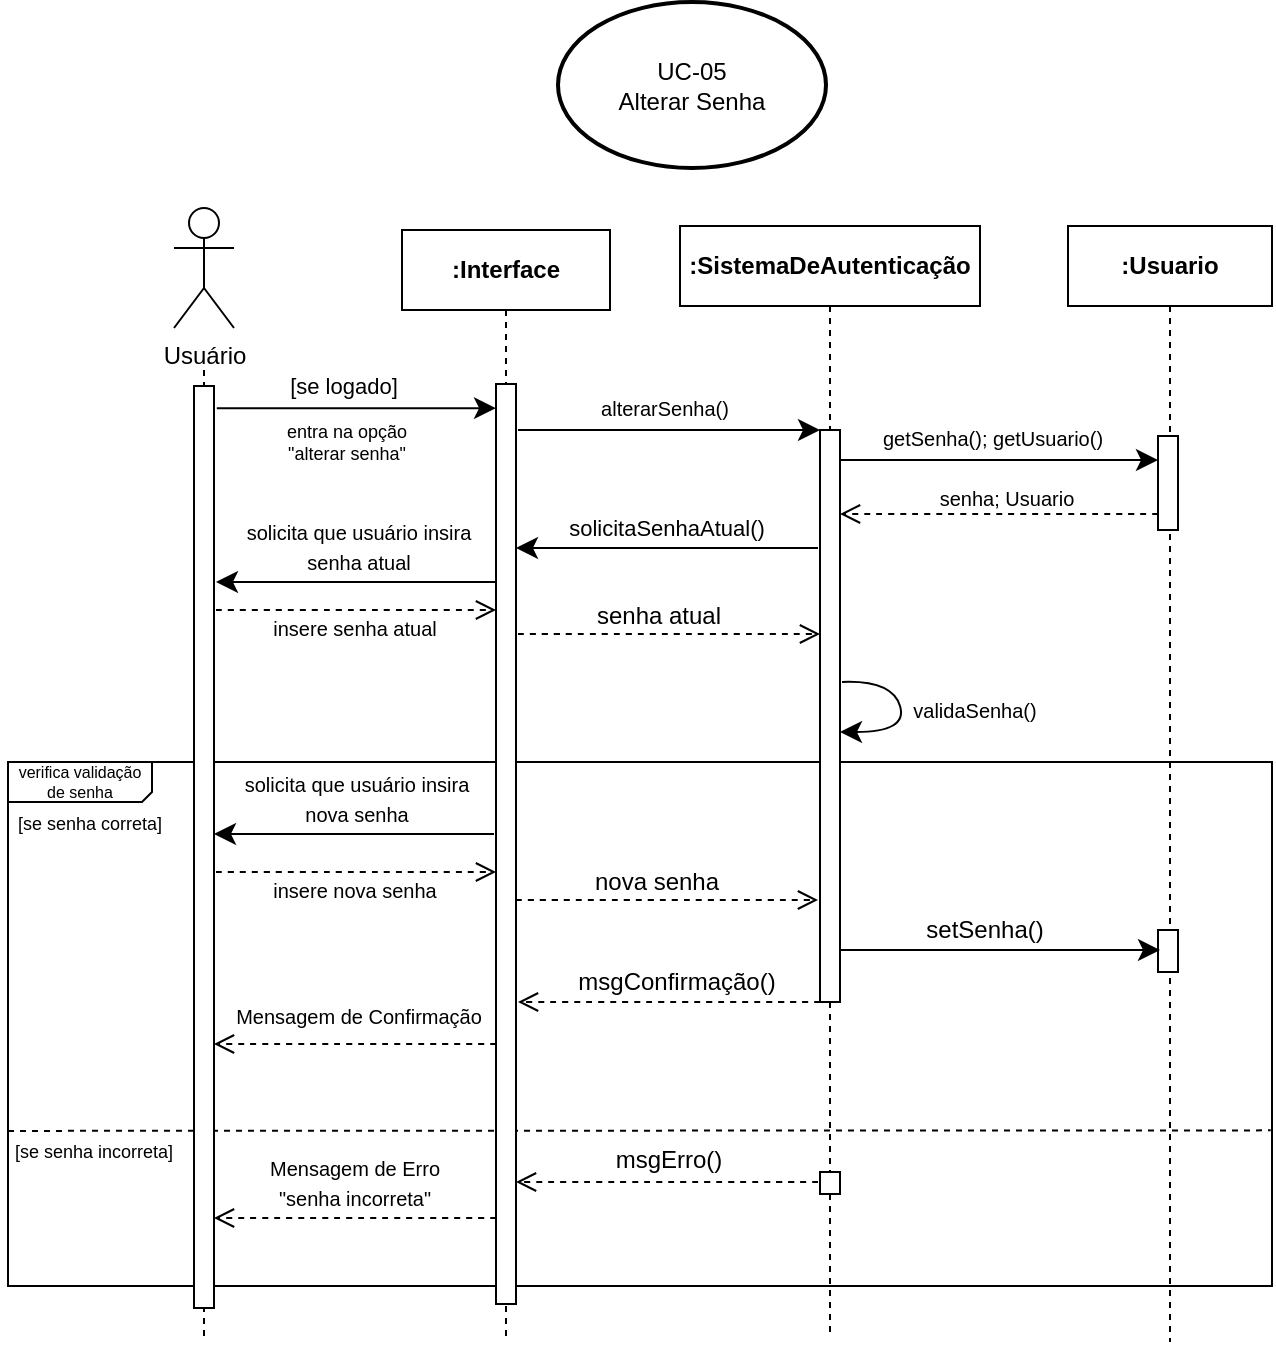 <mxfile version="24.7.17">
  <diagram name="Page-1" id="2YBvvXClWsGukQMizWep">
    <mxGraphModel dx="1434" dy="1941" grid="0" gridSize="10" guides="1" tooltips="1" connect="0" arrows="0" fold="1" page="1" pageScale="1" pageWidth="850" pageHeight="1100" math="0" shadow="0">
      <root>
        <mxCell id="0" />
        <mxCell id="1" parent="0" />
        <mxCell id="XofeauyMW4webXoFYgLG-1" value="" style="endArrow=none;dashed=1;html=1;rounded=0;" parent="1" edge="1">
          <mxGeometry width="50" height="50" relative="1" as="geometry">
            <mxPoint x="145" y="-391" as="sourcePoint" />
            <mxPoint x="145" y="-876" as="targetPoint" />
          </mxGeometry>
        </mxCell>
        <mxCell id="XofeauyMW4webXoFYgLG-2" value="&lt;b&gt;:Usuario&lt;/b&gt;" style="shape=umlLifeline;perimeter=lifelinePerimeter;whiteSpace=wrap;html=1;container=0;dropTarget=0;collapsible=0;recursiveResize=0;outlineConnect=0;portConstraint=eastwest;newEdgeStyle={&quot;edgeStyle&quot;:&quot;elbowEdgeStyle&quot;,&quot;elbow&quot;:&quot;vertical&quot;,&quot;curved&quot;:0,&quot;rounded&quot;:0};" parent="1" vertex="1">
          <mxGeometry x="577" y="-946" width="102" height="558" as="geometry" />
        </mxCell>
        <mxCell id="XofeauyMW4webXoFYgLG-3" value="" style="rounded=0;whiteSpace=wrap;html=1;fillColor=none;" parent="XofeauyMW4webXoFYgLG-2" vertex="1">
          <mxGeometry x="-530" y="268" width="632" height="262" as="geometry" />
        </mxCell>
        <mxCell id="XofeauyMW4webXoFYgLG-4" value="" style="html=1;points=[];perimeter=orthogonalPerimeter;outlineConnect=0;targetShapes=umlLifeline;portConstraint=eastwest;newEdgeStyle={&quot;edgeStyle&quot;:&quot;elbowEdgeStyle&quot;,&quot;elbow&quot;:&quot;vertical&quot;,&quot;curved&quot;:0,&quot;rounded&quot;:0};" parent="XofeauyMW4webXoFYgLG-2" vertex="1">
          <mxGeometry x="45" y="105" width="10" height="47" as="geometry" />
        </mxCell>
        <mxCell id="XofeauyMW4webXoFYgLG-5" value="" style="html=1;points=[];perimeter=orthogonalPerimeter;outlineConnect=0;targetShapes=umlLifeline;portConstraint=eastwest;newEdgeStyle={&quot;edgeStyle&quot;:&quot;elbowEdgeStyle&quot;,&quot;elbow&quot;:&quot;vertical&quot;,&quot;curved&quot;:0,&quot;rounded&quot;:0};" parent="XofeauyMW4webXoFYgLG-2" vertex="1">
          <mxGeometry x="45" y="352" width="10" height="21" as="geometry" />
        </mxCell>
        <mxCell id="XofeauyMW4webXoFYgLG-6" value="" style="endArrow=open;html=1;rounded=0;fontSize=12;startSize=8;endSize=8;curved=1;dashed=1;endFill=0;" parent="XofeauyMW4webXoFYgLG-2" edge="1">
          <mxGeometry width="50" height="50" relative="1" as="geometry">
            <mxPoint x="-125" y="478" as="sourcePoint" />
            <mxPoint x="-276" y="478" as="targetPoint" />
          </mxGeometry>
        </mxCell>
        <mxCell id="XofeauyMW4webXoFYgLG-7" value="msgErro()" style="edgeLabel;html=1;align=center;verticalAlign=middle;resizable=0;points=[];fontSize=12;" parent="XofeauyMW4webXoFYgLG-6" vertex="1" connectable="0">
          <mxGeometry x="0.13" y="-2" relative="1" as="geometry">
            <mxPoint x="10" y="-9" as="offset" />
          </mxGeometry>
        </mxCell>
        <mxCell id="XofeauyMW4webXoFYgLG-8" value="" style="endArrow=classic;html=1;rounded=0;fontFamily=Helvetica;fontSize=12;fontColor=default;autosize=1;resizable=0;startSize=8;endSize=8;curved=1;endFill=1;" parent="XofeauyMW4webXoFYgLG-2" edge="1">
          <mxGeometry width="50" height="50" relative="1" as="geometry">
            <mxPoint x="-125" y="161" as="sourcePoint" />
            <mxPoint x="-276" y="161" as="targetPoint" />
          </mxGeometry>
        </mxCell>
        <mxCell id="XofeauyMW4webXoFYgLG-9" value="solicitaSenhaAtual()" style="edgeLabel;html=1;align=center;verticalAlign=middle;resizable=0;points=[];fontSize=11;fontFamily=Helvetica;fontColor=default;autosize=1;fillColor=none;gradientColor=none;" parent="XofeauyMW4webXoFYgLG-8" vertex="1" connectable="0">
          <mxGeometry x="0.075" y="2" width="116" height="25" relative="1" as="geometry">
            <mxPoint x="-53" y="-25" as="offset" />
          </mxGeometry>
        </mxCell>
        <mxCell id="XofeauyMW4webXoFYgLG-10" value="" style="endArrow=open;html=1;rounded=0;fontSize=12;startSize=8;endSize=8;curved=1;dashed=1;endFill=0;" parent="XofeauyMW4webXoFYgLG-2" edge="1">
          <mxGeometry width="50" height="50" relative="1" as="geometry">
            <mxPoint x="-276" y="337" as="sourcePoint" />
            <mxPoint x="-125" y="337" as="targetPoint" />
          </mxGeometry>
        </mxCell>
        <mxCell id="XofeauyMW4webXoFYgLG-11" value="nova senha" style="edgeLabel;html=1;align=center;verticalAlign=middle;resizable=0;points=[];fontSize=12;" parent="XofeauyMW4webXoFYgLG-10" vertex="1" connectable="0">
          <mxGeometry x="-0.079" relative="1" as="geometry">
            <mxPoint y="-9" as="offset" />
          </mxGeometry>
        </mxCell>
        <mxCell id="XofeauyMW4webXoFYgLG-12" value="" style="endArrow=classic;html=1;rounded=0;fontSize=12;startSize=8;endSize=8;curved=1;" parent="XofeauyMW4webXoFYgLG-2" edge="1">
          <mxGeometry width="50" height="50" relative="1" as="geometry">
            <mxPoint x="-114" y="362" as="sourcePoint" />
            <mxPoint x="46" y="362" as="targetPoint" />
          </mxGeometry>
        </mxCell>
        <mxCell id="XofeauyMW4webXoFYgLG-13" value="setSenha()" style="edgeLabel;html=1;align=center;verticalAlign=middle;resizable=0;points=[];fontSize=12;" parent="XofeauyMW4webXoFYgLG-12" vertex="1" connectable="0">
          <mxGeometry x="-0.209" y="2" relative="1" as="geometry">
            <mxPoint x="8" y="-8" as="offset" />
          </mxGeometry>
        </mxCell>
        <mxCell id="XofeauyMW4webXoFYgLG-14" value="" style="endArrow=open;html=1;rounded=0;fontSize=12;startSize=8;endSize=8;curved=1;dashed=1;endFill=0;" parent="XofeauyMW4webXoFYgLG-2" edge="1">
          <mxGeometry width="50" height="50" relative="1" as="geometry">
            <mxPoint x="-124" y="388" as="sourcePoint" />
            <mxPoint x="-275" y="388" as="targetPoint" />
          </mxGeometry>
        </mxCell>
        <mxCell id="XofeauyMW4webXoFYgLG-15" value="msgConfirmação()" style="edgeLabel;html=1;align=center;verticalAlign=middle;resizable=0;points=[];fontSize=12;" parent="XofeauyMW4webXoFYgLG-14" vertex="1" connectable="0">
          <mxGeometry x="0.13" y="-2" relative="1" as="geometry">
            <mxPoint x="13" y="-8" as="offset" />
          </mxGeometry>
        </mxCell>
        <mxCell id="XofeauyMW4webXoFYgLG-17" value="" style="endArrow=classic;html=1;rounded=0;fontSize=12;startSize=8;endSize=8;curved=1;" parent="XofeauyMW4webXoFYgLG-2" edge="1">
          <mxGeometry width="50" height="50" relative="1" as="geometry">
            <mxPoint x="-287" y="304" as="sourcePoint" />
            <mxPoint x="-427" y="304" as="targetPoint" />
          </mxGeometry>
        </mxCell>
        <mxCell id="XofeauyMW4webXoFYgLG-18" value="&lt;font style=&quot;font-size: 10px;&quot;&gt;solicita que usuário insira&lt;/font&gt;&lt;div&gt;&lt;font style=&quot;font-size: 10px;&quot;&gt;nova senha&lt;/font&gt;&lt;/div&gt;" style="edgeLabel;html=1;align=center;verticalAlign=middle;resizable=0;points=[];fontSize=12;" parent="XofeauyMW4webXoFYgLG-17" vertex="1" connectable="0">
          <mxGeometry x="-0.026" y="1" relative="1" as="geometry">
            <mxPoint x="-1" y="-19" as="offset" />
          </mxGeometry>
        </mxCell>
        <mxCell id="XofeauyMW4webXoFYgLG-19" value="" style="endArrow=none;dashed=1;html=1;rounded=0;entryX=0.999;entryY=0.703;entryDx=0;entryDy=0;entryPerimeter=0;exitX=0;exitY=0.704;exitDx=0;exitDy=0;exitPerimeter=0;" parent="XofeauyMW4webXoFYgLG-2" source="XofeauyMW4webXoFYgLG-3" target="XofeauyMW4webXoFYgLG-3" edge="1">
          <mxGeometry width="50" height="50" relative="1" as="geometry">
            <mxPoint x="-365" y="413" as="sourcePoint" />
            <mxPoint x="173.0" y="413.0" as="targetPoint" />
          </mxGeometry>
        </mxCell>
        <mxCell id="XofeauyMW4webXoFYgLG-20" value="&lt;b&gt;:SistemaDeAutenticação&lt;/b&gt;" style="shape=umlLifeline;perimeter=lifelinePerimeter;whiteSpace=wrap;html=1;container=0;dropTarget=0;collapsible=0;recursiveResize=0;outlineConnect=0;portConstraint=eastwest;newEdgeStyle={&quot;edgeStyle&quot;:&quot;elbowEdgeStyle&quot;,&quot;elbow&quot;:&quot;vertical&quot;,&quot;curved&quot;:0,&quot;rounded&quot;:0};" parent="1" vertex="1">
          <mxGeometry x="383" y="-946" width="150" height="555" as="geometry" />
        </mxCell>
        <mxCell id="XofeauyMW4webXoFYgLG-21" value="" style="html=1;points=[];perimeter=orthogonalPerimeter;outlineConnect=0;targetShapes=umlLifeline;portConstraint=eastwest;newEdgeStyle={&quot;edgeStyle&quot;:&quot;elbowEdgeStyle&quot;,&quot;elbow&quot;:&quot;vertical&quot;,&quot;curved&quot;:0,&quot;rounded&quot;:0};" parent="XofeauyMW4webXoFYgLG-20" vertex="1">
          <mxGeometry x="70" y="102" width="10" height="286" as="geometry" />
        </mxCell>
        <mxCell id="XofeauyMW4webXoFYgLG-22" value="" style="html=1;points=[];perimeter=orthogonalPerimeter;outlineConnect=0;targetShapes=umlLifeline;portConstraint=eastwest;newEdgeStyle={&quot;edgeStyle&quot;:&quot;elbowEdgeStyle&quot;,&quot;elbow&quot;:&quot;vertical&quot;,&quot;curved&quot;:0,&quot;rounded&quot;:0};" parent="XofeauyMW4webXoFYgLG-20" vertex="1">
          <mxGeometry x="70" y="473" width="10" height="11" as="geometry" />
        </mxCell>
        <mxCell id="XofeauyMW4webXoFYgLG-23" value="Usuário" style="shape=umlActor;verticalLabelPosition=bottom;verticalAlign=top;html=1;outlineConnect=0;" parent="1" vertex="1">
          <mxGeometry x="130" y="-955" width="30" height="60" as="geometry" />
        </mxCell>
        <mxCell id="XofeauyMW4webXoFYgLG-24" value="" style="rounded=0;whiteSpace=wrap;html=1;" parent="1" vertex="1">
          <mxGeometry x="140" y="-866" width="10" height="461" as="geometry" />
        </mxCell>
        <mxCell id="XofeauyMW4webXoFYgLG-25" value="" style="endArrow=classic;html=1;rounded=0;fontFamily=Helvetica;fontSize=12;fontColor=default;autosize=1;resizable=0;startSize=8;endSize=8;curved=1;" parent="1" target="XofeauyMW4webXoFYgLG-21" edge="1">
          <mxGeometry width="50" height="50" relative="1" as="geometry">
            <mxPoint x="302" y="-844" as="sourcePoint" />
            <mxPoint x="352" y="-894" as="targetPoint" />
          </mxGeometry>
        </mxCell>
        <mxCell id="XofeauyMW4webXoFYgLG-26" value="alterarSenha()" style="edgeLabel;html=1;align=center;verticalAlign=middle;resizable=0;points=[];fontSize=10;fontFamily=Helvetica;fontColor=default;autosize=1;fillColor=none;gradientColor=none;" parent="XofeauyMW4webXoFYgLG-25" vertex="1" connectable="0">
          <mxGeometry x="0.045" width="82" height="24" relative="1" as="geometry">
            <mxPoint x="-47" y="-23" as="offset" />
          </mxGeometry>
        </mxCell>
        <mxCell id="XofeauyMW4webXoFYgLG-27" value="" style="endArrow=classic;html=1;rounded=0;fontFamily=Helvetica;fontSize=12;fontColor=default;autosize=1;resizable=0;startSize=8;endSize=8;curved=1;" parent="1" target="XofeauyMW4webXoFYgLG-4" edge="1">
          <mxGeometry width="50" height="50" relative="1" as="geometry">
            <mxPoint x="463" y="-829" as="sourcePoint" />
            <mxPoint x="481" y="-891" as="targetPoint" />
          </mxGeometry>
        </mxCell>
        <mxCell id="XofeauyMW4webXoFYgLG-28" value="getSenha(); getUsuario()" style="edgeLabel;html=1;align=center;verticalAlign=middle;resizable=0;points=[];fontSize=10;fontFamily=Helvetica;fontColor=default;autosize=1;fillColor=none;gradientColor=none;" parent="XofeauyMW4webXoFYgLG-27" vertex="1" connectable="0">
          <mxGeometry x="-0.032" y="1" width="128" height="24" relative="1" as="geometry">
            <mxPoint x="-65" y="-22" as="offset" />
          </mxGeometry>
        </mxCell>
        <mxCell id="XofeauyMW4webXoFYgLG-29" value="" style="endArrow=open;html=1;rounded=0;fontFamily=Helvetica;fontSize=12;fontColor=default;autosize=1;resizable=0;startSize=8;endSize=8;curved=1;dashed=1;endFill=0;" parent="1" edge="1">
          <mxGeometry width="50" height="50" relative="1" as="geometry">
            <mxPoint x="622" y="-802" as="sourcePoint" />
            <mxPoint x="463" y="-802" as="targetPoint" />
          </mxGeometry>
        </mxCell>
        <mxCell id="XofeauyMW4webXoFYgLG-30" value="senha; Usuario" style="edgeLabel;html=1;align=center;verticalAlign=middle;resizable=0;points=[];fontSize=10;fontFamily=Helvetica;fontColor=default;autosize=1;fillColor=none;gradientColor=none;" parent="1" vertex="1" connectable="0">
          <mxGeometry x="503.003" y="-822.0" width="85" height="24" as="geometry" />
        </mxCell>
        <mxCell id="XofeauyMW4webXoFYgLG-31" value="" style="endArrow=classic;html=1;rounded=0;fontFamily=Helvetica;fontSize=12;fontColor=default;autosize=1;resizable=0;startSize=8;endSize=8;curved=1;" parent="1" edge="1">
          <mxGeometry width="50" height="50" relative="1" as="geometry">
            <mxPoint x="464" y="-718" as="sourcePoint" />
            <mxPoint x="463" y="-693" as="targetPoint" />
            <Array as="points">
              <mxPoint x="489" y="-719" />
              <mxPoint x="497" y="-693" />
            </Array>
          </mxGeometry>
        </mxCell>
        <mxCell id="XofeauyMW4webXoFYgLG-32" value="validaSenha()" style="edgeLabel;html=1;align=center;verticalAlign=middle;resizable=0;points=[];fontSize=10;fontFamily=Helvetica;fontColor=default;autosize=1;fillColor=none;gradientColor=none;" parent="XofeauyMW4webXoFYgLG-31" vertex="1" connectable="0">
          <mxGeometry x="-0.099" width="80" height="24" relative="1" as="geometry">
            <mxPoint x="-3" y="-10" as="offset" />
          </mxGeometry>
        </mxCell>
        <mxCell id="XofeauyMW4webXoFYgLG-47" value="[se senha correta]" style="text;html=1;align=center;verticalAlign=middle;whiteSpace=wrap;rounded=0;fontSize=9;" parent="1" vertex="1">
          <mxGeometry x="43" y="-662" width="90" height="30" as="geometry" />
        </mxCell>
        <mxCell id="XofeauyMW4webXoFYgLG-48" value="UC-05&lt;div&gt;Alterar Senha&lt;/div&gt;" style="strokeWidth=2;html=1;shape=mxgraph.flowchart.start_1;whiteSpace=wrap;" parent="1" vertex="1">
          <mxGeometry x="322" y="-1058" width="134" height="83" as="geometry" />
        </mxCell>
        <mxCell id="XofeauyMW4webXoFYgLG-49" value="&lt;b&gt;:Interface&lt;/b&gt;" style="shape=umlLifeline;perimeter=lifelinePerimeter;whiteSpace=wrap;html=1;container=0;dropTarget=0;collapsible=0;recursiveResize=0;outlineConnect=0;portConstraint=eastwest;newEdgeStyle={&quot;edgeStyle&quot;:&quot;elbowEdgeStyle&quot;,&quot;elbow&quot;:&quot;vertical&quot;,&quot;curved&quot;:0,&quot;rounded&quot;:0};" parent="1" vertex="1">
          <mxGeometry x="244" y="-944" width="104" height="556" as="geometry" />
        </mxCell>
        <mxCell id="XofeauyMW4webXoFYgLG-50" value="" style="html=1;points=[];perimeter=orthogonalPerimeter;outlineConnect=0;targetShapes=umlLifeline;portConstraint=eastwest;newEdgeStyle={&quot;edgeStyle&quot;:&quot;elbowEdgeStyle&quot;,&quot;elbow&quot;:&quot;vertical&quot;,&quot;curved&quot;:0,&quot;rounded&quot;:0};" parent="XofeauyMW4webXoFYgLG-49" vertex="1">
          <mxGeometry x="47" y="77" width="10" height="460" as="geometry" />
        </mxCell>
        <mxCell id="XofeauyMW4webXoFYgLG-51" value="" style="endArrow=classic;html=1;rounded=0;fontSize=12;startSize=8;endSize=8;curved=1;exitX=1.14;exitY=0.024;exitDx=0;exitDy=0;exitPerimeter=0;" parent="1" source="XofeauyMW4webXoFYgLG-24" target="XofeauyMW4webXoFYgLG-50" edge="1">
          <mxGeometry width="50" height="50" relative="1" as="geometry">
            <mxPoint x="291" y="-787" as="sourcePoint" />
            <mxPoint x="341" y="-837" as="targetPoint" />
          </mxGeometry>
        </mxCell>
        <mxCell id="XofeauyMW4webXoFYgLG-52" value="&lt;span style=&quot;font-size: 9px;&quot;&gt;entra na opção&lt;/span&gt;&lt;div style=&quot;font-size: 9px;&quot;&gt;&lt;span style=&quot;font-size: 9px;&quot;&gt;&quot;alterar senha&quot;&lt;/span&gt;&lt;/div&gt;" style="edgeLabel;html=1;align=center;verticalAlign=middle;resizable=0;points=[];fontSize=9;" parent="XofeauyMW4webXoFYgLG-51" vertex="1" connectable="0">
          <mxGeometry x="-0.163" y="1" relative="1" as="geometry">
            <mxPoint x="6" y="18" as="offset" />
          </mxGeometry>
        </mxCell>
        <mxCell id="XofeauyMW4webXoFYgLG-61" value="" style="endArrow=open;html=1;rounded=0;fontSize=12;startSize=8;endSize=8;curved=1;dashed=1;endFill=0;" parent="1" edge="1">
          <mxGeometry width="50" height="50" relative="1" as="geometry">
            <mxPoint x="151" y="-623" as="sourcePoint" />
            <mxPoint x="291" y="-623" as="targetPoint" />
          </mxGeometry>
        </mxCell>
        <mxCell id="XofeauyMW4webXoFYgLG-62" value="insere nova senha" style="edgeLabel;html=1;align=center;verticalAlign=middle;resizable=0;points=[];fontSize=10;" parent="XofeauyMW4webXoFYgLG-61" vertex="1" connectable="0">
          <mxGeometry x="-0.079" relative="1" as="geometry">
            <mxPoint x="4" y="9" as="offset" />
          </mxGeometry>
        </mxCell>
        <mxCell id="XofeauyMW4webXoFYgLG-63" value="" style="endArrow=open;html=1;rounded=0;fontSize=12;startSize=8;endSize=8;curved=1;dashed=1;endFill=0;" parent="1" edge="1">
          <mxGeometry width="50" height="50" relative="1" as="geometry">
            <mxPoint x="291" y="-537" as="sourcePoint" />
            <mxPoint x="150" y="-537" as="targetPoint" />
          </mxGeometry>
        </mxCell>
        <mxCell id="XofeauyMW4webXoFYgLG-64" value="&lt;font style=&quot;font-size: 10px;&quot;&gt;Mensagem de Confirmação&lt;/font&gt;" style="edgeLabel;html=1;align=center;verticalAlign=middle;resizable=0;points=[];fontSize=12;" parent="XofeauyMW4webXoFYgLG-63" vertex="1" connectable="0">
          <mxGeometry x="0.13" y="-2" relative="1" as="geometry">
            <mxPoint x="10" y="-12" as="offset" />
          </mxGeometry>
        </mxCell>
        <mxCell id="XofeauyMW4webXoFYgLG-65" value="" style="endArrow=open;html=1;rounded=0;fontSize=12;startSize=8;endSize=8;curved=1;dashed=1;endFill=0;" parent="1" edge="1">
          <mxGeometry width="50" height="50" relative="1" as="geometry">
            <mxPoint x="291" y="-450" as="sourcePoint" />
            <mxPoint x="150" y="-450" as="targetPoint" />
          </mxGeometry>
        </mxCell>
        <mxCell id="XofeauyMW4webXoFYgLG-66" value="&lt;font style=&quot;font-size: 10px;&quot;&gt;Mensagem de Erro&lt;/font&gt;&lt;div&gt;&lt;span style=&quot;font-size: 10px;&quot;&gt;&quot;senha incorreta&quot;&lt;/span&gt;&lt;/div&gt;" style="edgeLabel;html=1;align=center;verticalAlign=middle;resizable=0;points=[];fontSize=12;" parent="XofeauyMW4webXoFYgLG-65" vertex="1" connectable="0">
          <mxGeometry x="0.13" y="-2" relative="1" as="geometry">
            <mxPoint x="8" y="-16" as="offset" />
          </mxGeometry>
        </mxCell>
        <mxCell id="XofeauyMW4webXoFYgLG-67" value="[se senha incorreta]" style="text;html=1;align=center;verticalAlign=middle;whiteSpace=wrap;rounded=0;fontSize=9;" parent="1" vertex="1">
          <mxGeometry x="43" y="-498" width="94" height="30" as="geometry" />
        </mxCell>
        <mxCell id="XofeauyMW4webXoFYgLG-68" value="[se logado]" style="text;html=1;align=center;verticalAlign=middle;whiteSpace=wrap;rounded=0;fontSize=11;" parent="1" vertex="1">
          <mxGeometry x="168" y="-881" width="94" height="30" as="geometry" />
        </mxCell>
        <mxCell id="XofeauyMW4webXoFYgLG-69" value="" style="endArrow=classic;html=1;rounded=0;fontSize=12;startSize=8;endSize=8;curved=1;" parent="1" edge="1">
          <mxGeometry width="50" height="50" relative="1" as="geometry">
            <mxPoint x="291" y="-768" as="sourcePoint" />
            <mxPoint x="151" y="-768" as="targetPoint" />
          </mxGeometry>
        </mxCell>
        <mxCell id="XofeauyMW4webXoFYgLG-70" value="&lt;font style=&quot;font-size: 10px;&quot;&gt;solicita que usuário insira&lt;/font&gt;&lt;div&gt;&lt;font style=&quot;font-size: 10px;&quot;&gt;senha atual&lt;/font&gt;&lt;/div&gt;" style="edgeLabel;html=1;align=center;verticalAlign=middle;resizable=0;points=[];fontSize=12;" parent="XofeauyMW4webXoFYgLG-69" vertex="1" connectable="0">
          <mxGeometry x="-0.026" y="1" relative="1" as="geometry">
            <mxPoint x="-1" y="-19" as="offset" />
          </mxGeometry>
        </mxCell>
        <mxCell id="XofeauyMW4webXoFYgLG-71" value="" style="endArrow=open;html=1;rounded=0;fontSize=12;startSize=8;endSize=8;curved=1;dashed=1;endFill=0;" parent="1" edge="1">
          <mxGeometry width="50" height="50" relative="1" as="geometry">
            <mxPoint x="151" y="-754" as="sourcePoint" />
            <mxPoint x="291" y="-754" as="targetPoint" />
          </mxGeometry>
        </mxCell>
        <mxCell id="XofeauyMW4webXoFYgLG-72" value="insere senha atual" style="edgeLabel;html=1;align=center;verticalAlign=middle;resizable=0;points=[];fontSize=10;" parent="XofeauyMW4webXoFYgLG-71" vertex="1" connectable="0">
          <mxGeometry x="-0.079" relative="1" as="geometry">
            <mxPoint x="4" y="9" as="offset" />
          </mxGeometry>
        </mxCell>
        <mxCell id="XofeauyMW4webXoFYgLG-73" value="" style="endArrow=open;html=1;rounded=0;fontSize=12;startSize=8;endSize=8;curved=1;dashed=1;endFill=0;" parent="1" edge="1">
          <mxGeometry width="50" height="50" relative="1" as="geometry">
            <mxPoint x="302" y="-742" as="sourcePoint" />
            <mxPoint x="453" y="-742" as="targetPoint" />
          </mxGeometry>
        </mxCell>
        <mxCell id="XofeauyMW4webXoFYgLG-74" value="senha atual" style="edgeLabel;html=1;align=center;verticalAlign=middle;resizable=0;points=[];fontSize=12;" parent="XofeauyMW4webXoFYgLG-73" vertex="1" connectable="0">
          <mxGeometry x="-0.079" relative="1" as="geometry">
            <mxPoint y="-9" as="offset" />
          </mxGeometry>
        </mxCell>
        <mxCell id="XofeauyMW4webXoFYgLG-16" value="verifica validação de senha" style="verticalLabelPosition=middle;verticalAlign=middle;html=1;shape=card;whiteSpace=wrap;size=5;arcSize=12;labelPosition=center;align=center;flipH=1;flipV=1;fontSize=8;" parent="1" vertex="1">
          <mxGeometry x="47" y="-678" width="72" height="20" as="geometry" />
        </mxCell>
      </root>
    </mxGraphModel>
  </diagram>
</mxfile>
